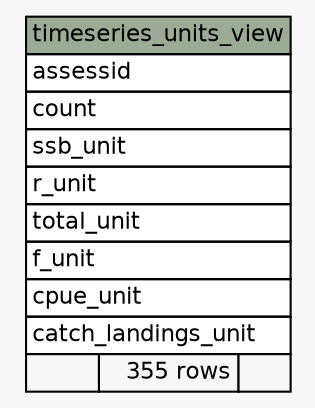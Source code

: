 // dot 2.28.0 on Mac OS X 10.6.8
// SchemaSpy rev 590
digraph "timeseries_units_view" {
  graph [
    rankdir="RL"
    bgcolor="#f7f7f7"
    nodesep="0.18"
    ranksep="0.46"
    fontname="Helvetica"
    fontsize="11"
  ];
  node [
    fontname="Helvetica"
    fontsize="11"
    shape="plaintext"
  ];
  edge [
    arrowsize="0.8"
  ];
  "timeseries_units_view" [
    label=<
    <TABLE BORDER="0" CELLBORDER="1" CELLSPACING="0" BGCOLOR="#ffffff">
      <TR><TD COLSPAN="3" BGCOLOR="#9bab96" ALIGN="CENTER">timeseries_units_view</TD></TR>
      <TR><TD PORT="assessid" COLSPAN="3" ALIGN="LEFT">assessid</TD></TR>
      <TR><TD PORT="count" COLSPAN="3" ALIGN="LEFT">count</TD></TR>
      <TR><TD PORT="ssb_unit" COLSPAN="3" ALIGN="LEFT">ssb_unit</TD></TR>
      <TR><TD PORT="r_unit" COLSPAN="3" ALIGN="LEFT">r_unit</TD></TR>
      <TR><TD PORT="total_unit" COLSPAN="3" ALIGN="LEFT">total_unit</TD></TR>
      <TR><TD PORT="f_unit" COLSPAN="3" ALIGN="LEFT">f_unit</TD></TR>
      <TR><TD PORT="cpue_unit" COLSPAN="3" ALIGN="LEFT">cpue_unit</TD></TR>
      <TR><TD PORT="catch_landings_unit" COLSPAN="3" ALIGN="LEFT">catch_landings_unit</TD></TR>
      <TR><TD ALIGN="LEFT" BGCOLOR="#f7f7f7">  </TD><TD ALIGN="RIGHT" BGCOLOR="#f7f7f7">355 rows</TD><TD ALIGN="RIGHT" BGCOLOR="#f7f7f7">  </TD></TR>
    </TABLE>>
    URL="tables/timeseries_units_view.html"
    tooltip="timeseries_units_view"
  ];
}
